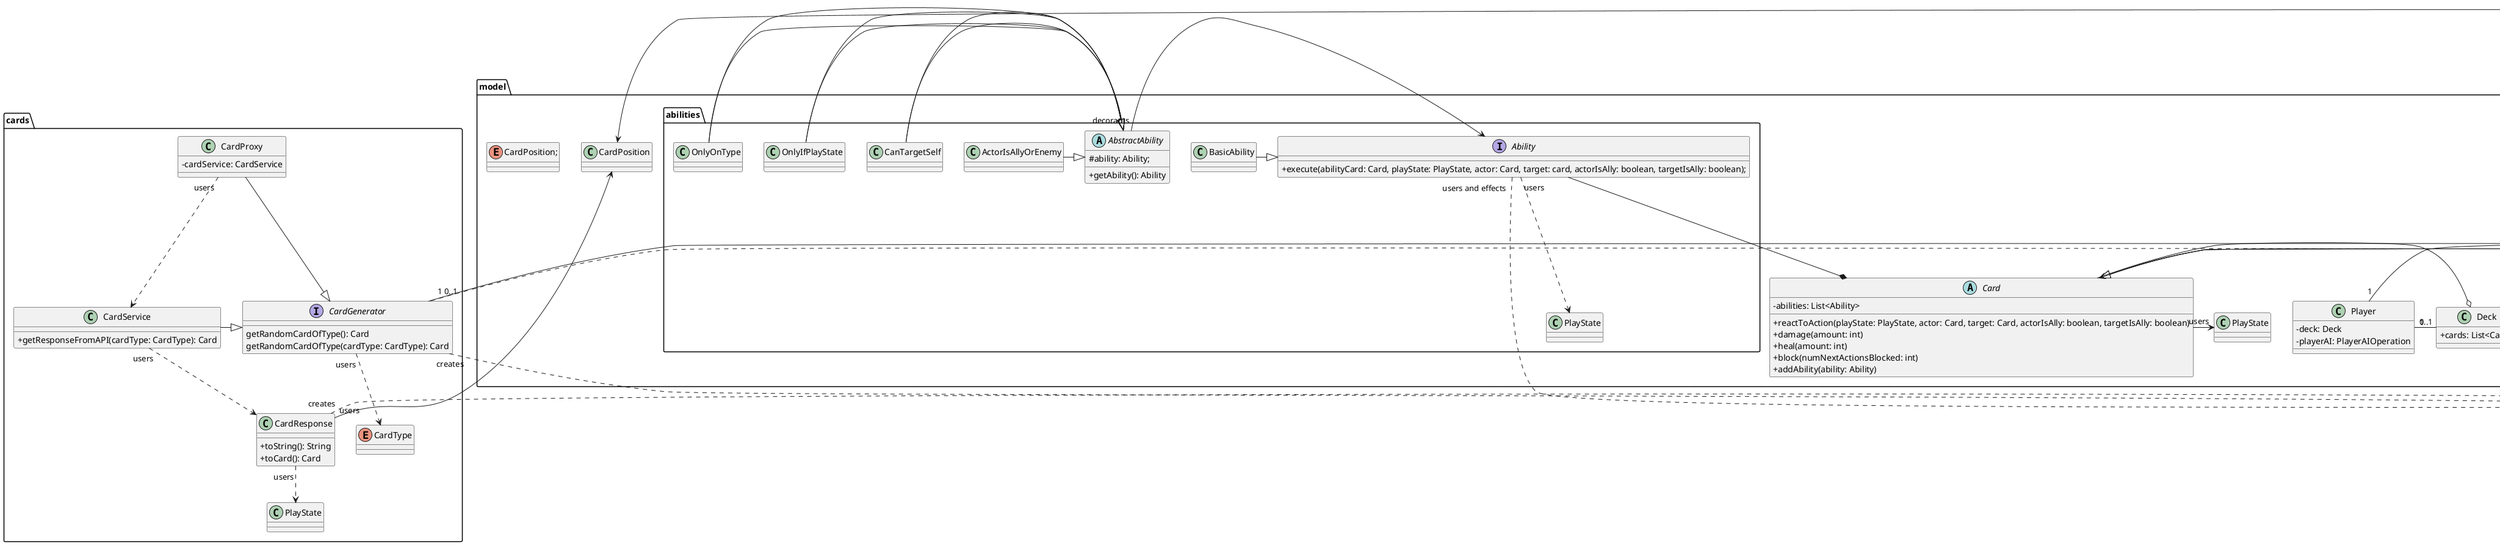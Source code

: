 # PlantUML Editor


@startuml

skinparam classAttributeIconSize 0

package accessor <<Folder>> {
class DeckAccessor {
  +createDeck(name: String, player: Player, cards: List<Card>): Deck
}


DeckAccessor "users"..> Player
DeckAccessor "users"..> Card
DeckAccessor "creates"..> Deck


class PlayerAccessor {
  -players : List<Player>
  +PlayerAccessor()
  +createPlayer(name: String, playStyle: String): Player
  +getPlayerByName(name: String): Player
  +persistPlayer(player: Player): boolean
  +removePlayerByName(name: String): boolean
}
}

PlayerAccessor "1"*--"0.." Player
playerAIOperation <.."users" PlayerAccessor

package cards <<Folder>> {
Interface CardGenerator {
  getRandomCardOfType(): Card
  getRandomCardOfType(cardType: CardType): Card
}

CardGenerator "creates"..> Card
CardGenerator "users"..> CardType

class CardProxy {
  -cardService: CardService
}

CardProxy -|> CardGenerator
CardProxy "users"..> CardService

class CardResponse {
  +toString(): String
  +toCard(): Card
}

CardResponse "creates"..> Card
CardResponse "users" ..> PlayState

class CardService {
  +getResponseFromAPI(cardType: CardType): Card
}

CardService "users"..> CardResponse
CardService -|> CardGenerator

enum CardType
}

package cli <<Folder>> {
class CommandLineInterface {
  +CommandLineInterface()
  +getNextLine(): String
  +printLine()
}
}

package game <<Folder>> {
class Action {
  -actor: Card
  -target: Card
  +toString(): String
}

Action "0.."-"2" Card

class BattleDeckCreator {
  -cardProxy: CardGenerator
  +BattleDeckCreator(cardGenerator: CardGenerator)
  +populateRandomBattleDeck(deck: Deck)
  +populateRandomBattleDeck(deck: Deck, numMonsters: int, numSpells: int, numTraps: int)
  {static}+deckIsValid(deck: Deck)
}

BattleDeckCreator "1"-"1" CardGenerator
BattleDeckCreator "intracts with"..> Deck

class Board {
    -monsterSlots: List<Monster>
    -spellSlots: List<Spell>
    -trapSlots: List<Trap>
    -deck: List<Card>
    -hand: List<Card>

    +Board(deck: Deck)
    +playCard(card: Card)
    +draw(amount: int)
    +getDisplayableSlots(idx: int): String
    +cardsAreAllies(c1: Card, c2: Card): bool
}

Monster -o Board
Spell -o Board
Trap -o Board
Card -o Board
Board "made with"..> Deck

class Game {
    -board1: Board
    -board2: Board
    -player1: Player
    -player2: Player
    -allCards: List<Card>
    -cli: CommandLineInterface
   +Game(turnLimit: int, cli: CommandLineInterface)
   +startGame()
   +addPlayers(player1: Player, player2: Player)
   +listenForActions(card: Card)
   +stopListeningForActions(card: Card)
   +actionTrigger(playState: PlayState, actor: Card, target: Card)

}

Game "2"-"1" Board
Game "2"-"0..1" Player
Game "0.."-"0..1" Card
Game "1".."0..1" CommandLineInterface

class GameInterface {
    -cli: CommandLineInterface
    -playerAccessor: PlayerAccessor
    -deckAccessor: DeckAccessor
    -cardGenerator: CardGenerator
    -battleDeckCreator: BattleDeckCreator
    +startGame()
    +play()
    +battleDeck(input: String)
    +playGame(input: String)
}

Game "1".."1" CommandLineInterface
Game "1".."1" PlayerAccessor
Game "1".."1" DeckAccessor
Game "1".."0..1" CardGenerator
Game "1".."1" BattleDeckCreator

class GameRuntimeException {}

Board "throws"..> GameRuntimeException
Game "throws"..> GameRuntimeException

interface PlayerAIOperation {
    execute(allyBoard: Board, enemyBoard: Board, numCardsPlayed: int): Action
}

PlayerAccessor "users"..> PlayerAIOperation
PlayerAccessor "users"..> PlayStyles

enum PlayState

Game "users"..> PlayState

class PlayStyles {
    {static} +basicAi(allyBoard: Board, enemyBoard: Board, numCardsPlayed: int): Action
    {static} +monsterFavouringAI(allyBoard: Board, enemyBoard: Board, numCardsPlayed: int): Action
    {static} +setupFavouringAI(allyBoard: Board, enemyBoard: Board, numCardsPlayed: int): Action
    {static} +recklessAI(allyBoard: Board, enemyBoard: Board, numCardsPlayed: int): Action
}

PlayStyles "methods are equivalent to a implementation"-|> PlayerAIOperation

}

package model <<Folder>> {
    package abilities <<Folder>> {
        interface Ability {
            +execute(abilityCard: Card, playState: PlayState, actor: Card, target: card, actorIsAlly: boolean, targetIsAlly: boolean);
        }
        Ability "users and effects"..> Card
        Ability "users"..> PlayState
        abstract class AbstractAbility {
            #ability: Ability;
            +getAbility(): Ability
        }

        AbstractAbility "decorates"-> Ability

        BasicAbility -|> Ability

        ActorIsAllyOrEnemy -|> AbstractAbility
        CanTargetSelf -|> AbstractAbility
        OnlyIfPlayState -|> AbstractAbility
        OnlyOnType -|> AbstractAbility
        CanTargetSelf -|> AbstractAbility
        OnlyIfPlayState -|> AbstractAbility
        OnlyOnType -|> AbstractAbility
    }
    abstract class Card {
        -abilities: List<Ability>
        +reactToAction(playState: PlayState, actor: Card, target: Card, actorIsAlly: boolean, targetIsAlly: boolean)
        +damage(amount: int)
        +heal(amount: int)
        +block(numNextActionsBlocked: int)
        +addAbility(ability: Ability)
    }

    Ability --* Card

    Card "users"-> PlayState

    enum CardPosition;

    Board "users"-> CardPosition
    CardResponse "users"-> CardPosition

    class Deck {
        +cards: List<Card>
    }
    Card -o Deck

    Monster -|> Card
    Spell -|> Card
    Trap -> Card
    class Player {
        -deck: Deck
        -playerAI: PlayerAIOperation
    }
    Player "1"-"0..1" Deck
    Player "1"-"1" PlayerAIOperation

}

class App {
    {static} main(args: String[])
}

App "users"-> GameInterface

@enduml